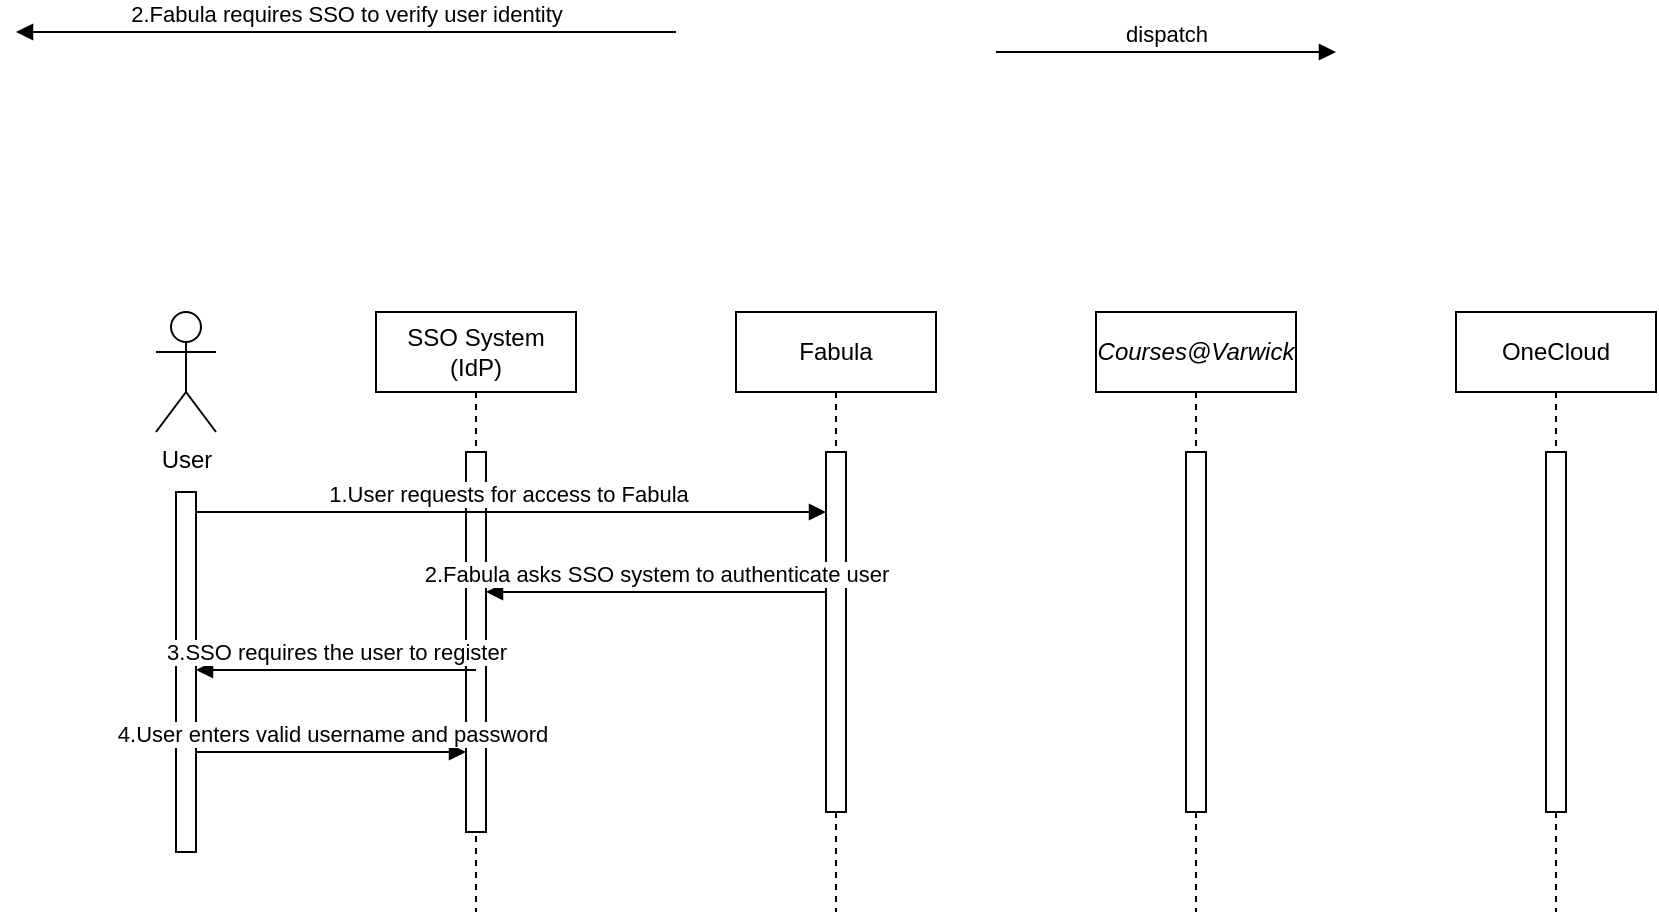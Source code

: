 <mxfile version="20.8.20" type="github">
  <diagram name="Page-1" id="2YBvvXClWsGukQMizWep">
    <mxGraphModel dx="2819" dy="1999" grid="1" gridSize="10" guides="1" tooltips="1" connect="1" arrows="1" fold="1" page="1" pageScale="1" pageWidth="850" pageHeight="1100" math="0" shadow="0">
      <root>
        <mxCell id="0" />
        <mxCell id="1" parent="0" />
        <mxCell id="aM9ryv3xv72pqoxQDRHE-1" value="SSO System (IdP)" style="shape=umlLifeline;perimeter=lifelinePerimeter;whiteSpace=wrap;html=1;container=0;dropTarget=0;collapsible=0;recursiveResize=0;outlineConnect=0;portConstraint=eastwest;newEdgeStyle={&quot;edgeStyle&quot;:&quot;elbowEdgeStyle&quot;,&quot;elbow&quot;:&quot;vertical&quot;,&quot;curved&quot;:0,&quot;rounded&quot;:0};" parent="1" vertex="1">
          <mxGeometry x="40" y="40" width="100" height="300" as="geometry" />
        </mxCell>
        <mxCell id="aM9ryv3xv72pqoxQDRHE-2" value="" style="html=1;points=[];perimeter=orthogonalPerimeter;outlineConnect=0;targetShapes=umlLifeline;portConstraint=eastwest;newEdgeStyle={&quot;edgeStyle&quot;:&quot;elbowEdgeStyle&quot;,&quot;elbow&quot;:&quot;vertical&quot;,&quot;curved&quot;:0,&quot;rounded&quot;:0};" parent="aM9ryv3xv72pqoxQDRHE-1" vertex="1">
          <mxGeometry x="45" y="70" width="10" height="190" as="geometry" />
        </mxCell>
        <mxCell id="aM9ryv3xv72pqoxQDRHE-5" value="Fabula" style="shape=umlLifeline;perimeter=lifelinePerimeter;whiteSpace=wrap;html=1;container=0;dropTarget=0;collapsible=0;recursiveResize=0;outlineConnect=0;portConstraint=eastwest;newEdgeStyle={&quot;edgeStyle&quot;:&quot;elbowEdgeStyle&quot;,&quot;elbow&quot;:&quot;vertical&quot;,&quot;curved&quot;:0,&quot;rounded&quot;:0};" parent="1" vertex="1">
          <mxGeometry x="220" y="40" width="100" height="300" as="geometry" />
        </mxCell>
        <mxCell id="aM9ryv3xv72pqoxQDRHE-6" value="" style="html=1;points=[];perimeter=orthogonalPerimeter;outlineConnect=0;targetShapes=umlLifeline;portConstraint=eastwest;newEdgeStyle={&quot;edgeStyle&quot;:&quot;elbowEdgeStyle&quot;,&quot;elbow&quot;:&quot;vertical&quot;,&quot;curved&quot;:0,&quot;rounded&quot;:0};" parent="aM9ryv3xv72pqoxQDRHE-5" vertex="1">
          <mxGeometry x="45" y="70" width="10" height="180" as="geometry" />
        </mxCell>
        <mxCell id="aM9ryv3xv72pqoxQDRHE-9" value="2.Fabula asks SSO system to authenticate user" style="html=1;verticalAlign=bottom;endArrow=block;edgeStyle=elbowEdgeStyle;elbow=vertical;curved=0;rounded=0;" parent="1" source="aM9ryv3xv72pqoxQDRHE-6" target="aM9ryv3xv72pqoxQDRHE-2" edge="1">
          <mxGeometry x="0.006" relative="1" as="geometry">
            <mxPoint x="175" y="160" as="sourcePoint" />
            <Array as="points">
              <mxPoint x="160" y="180" />
              <mxPoint x="190" y="160" />
            </Array>
            <mxPoint x="100" y="180" as="targetPoint" />
            <mxPoint as="offset" />
          </mxGeometry>
        </mxCell>
        <mxCell id="Sjwk3GnCQPSGXAsQl0JS-2" value="User" style="shape=umlActor;verticalLabelPosition=bottom;verticalAlign=top;html=1;" vertex="1" parent="1">
          <mxGeometry x="-70" y="40" width="30" height="60" as="geometry" />
        </mxCell>
        <mxCell id="Sjwk3GnCQPSGXAsQl0JS-4" value="dispatch" style="html=1;verticalAlign=bottom;endArrow=block;edgeStyle=elbowEdgeStyle;elbow=vertical;curved=0;rounded=0;" edge="1" parent="1">
          <mxGeometry relative="1" as="geometry">
            <mxPoint x="350" y="-90" as="sourcePoint" />
            <Array as="points">
              <mxPoint x="435" y="-90" />
            </Array>
            <mxPoint x="520" y="-90" as="targetPoint" />
          </mxGeometry>
        </mxCell>
        <mxCell id="Sjwk3GnCQPSGXAsQl0JS-9" value="OneCloud" style="shape=umlLifeline;perimeter=lifelinePerimeter;whiteSpace=wrap;html=1;container=0;dropTarget=0;collapsible=0;recursiveResize=0;outlineConnect=0;portConstraint=eastwest;newEdgeStyle={&quot;edgeStyle&quot;:&quot;elbowEdgeStyle&quot;,&quot;elbow&quot;:&quot;vertical&quot;,&quot;curved&quot;:0,&quot;rounded&quot;:0};" vertex="1" parent="1">
          <mxGeometry x="580" y="40" width="100" height="300" as="geometry" />
        </mxCell>
        <mxCell id="Sjwk3GnCQPSGXAsQl0JS-10" value="" style="html=1;points=[];perimeter=orthogonalPerimeter;outlineConnect=0;targetShapes=umlLifeline;portConstraint=eastwest;newEdgeStyle={&quot;edgeStyle&quot;:&quot;elbowEdgeStyle&quot;,&quot;elbow&quot;:&quot;vertical&quot;,&quot;curved&quot;:0,&quot;rounded&quot;:0};" vertex="1" parent="Sjwk3GnCQPSGXAsQl0JS-9">
          <mxGeometry x="45" y="70" width="10" height="180" as="geometry" />
        </mxCell>
        <mxCell id="Sjwk3GnCQPSGXAsQl0JS-11" value="&lt;i&gt;Courses@Varwick&lt;/i&gt;" style="shape=umlLifeline;perimeter=lifelinePerimeter;whiteSpace=wrap;html=1;container=0;dropTarget=0;collapsible=0;recursiveResize=0;outlineConnect=0;portConstraint=eastwest;newEdgeStyle={&quot;edgeStyle&quot;:&quot;elbowEdgeStyle&quot;,&quot;elbow&quot;:&quot;vertical&quot;,&quot;curved&quot;:0,&quot;rounded&quot;:0};" vertex="1" parent="1">
          <mxGeometry x="400" y="40" width="100" height="300" as="geometry" />
        </mxCell>
        <mxCell id="Sjwk3GnCQPSGXAsQl0JS-12" value="" style="html=1;points=[];perimeter=orthogonalPerimeter;outlineConnect=0;targetShapes=umlLifeline;portConstraint=eastwest;newEdgeStyle={&quot;edgeStyle&quot;:&quot;elbowEdgeStyle&quot;,&quot;elbow&quot;:&quot;vertical&quot;,&quot;curved&quot;:0,&quot;rounded&quot;:0};" vertex="1" parent="Sjwk3GnCQPSGXAsQl0JS-11">
          <mxGeometry x="45" y="70" width="10" height="180" as="geometry" />
        </mxCell>
        <mxCell id="Sjwk3GnCQPSGXAsQl0JS-19" value="2.Fabula requires SSO to verify user identity" style="html=1;verticalAlign=bottom;endArrow=block;edgeStyle=elbowEdgeStyle;elbow=vertical;curved=0;rounded=0;" edge="1" parent="1">
          <mxGeometry relative="1" as="geometry">
            <mxPoint x="190" y="-100" as="sourcePoint" />
            <Array as="points">
              <mxPoint x="120" y="-100" />
              <mxPoint x="-30" y="160" />
            </Array>
            <mxPoint x="-140" y="-100" as="targetPoint" />
          </mxGeometry>
        </mxCell>
        <mxCell id="Sjwk3GnCQPSGXAsQl0JS-8" value="1.User requests for access to Fabula" style="html=1;verticalAlign=bottom;endArrow=block;edgeStyle=elbowEdgeStyle;elbow=vertical;curved=0;rounded=0;" edge="1" parent="1" target="aM9ryv3xv72pqoxQDRHE-6">
          <mxGeometry x="0.002" relative="1" as="geometry">
            <mxPoint x="-55" y="140" as="sourcePoint" />
            <Array as="points">
              <mxPoint x="40" y="140" />
              <mxPoint x="75" y="119.58" />
            </Array>
            <mxPoint x="260" y="140" as="targetPoint" />
            <mxPoint as="offset" />
          </mxGeometry>
        </mxCell>
        <mxCell id="Sjwk3GnCQPSGXAsQl0JS-24" value="" style="html=1;points=[];perimeter=orthogonalPerimeter;outlineConnect=0;targetShapes=umlLifeline;portConstraint=eastwest;newEdgeStyle={&quot;edgeStyle&quot;:&quot;elbowEdgeStyle&quot;,&quot;elbow&quot;:&quot;vertical&quot;,&quot;curved&quot;:0,&quot;rounded&quot;:0};" vertex="1" parent="1">
          <mxGeometry x="-60" y="130" width="10" height="180" as="geometry" />
        </mxCell>
        <mxCell id="Sjwk3GnCQPSGXAsQl0JS-21" value="3.SSO requires the user to register" style="html=1;verticalAlign=bottom;endArrow=block;edgeStyle=elbowEdgeStyle;elbow=vertical;curved=0;rounded=0;" edge="1" parent="1">
          <mxGeometry x="0.008" relative="1" as="geometry">
            <mxPoint x="90" y="219" as="sourcePoint" />
            <Array as="points">
              <mxPoint x="80" y="219" />
            </Array>
            <mxPoint x="-50.0" y="219.0" as="targetPoint" />
            <mxPoint as="offset" />
          </mxGeometry>
        </mxCell>
        <mxCell id="Sjwk3GnCQPSGXAsQl0JS-25" value="4.User enters valid username and password" style="html=1;verticalAlign=bottom;endArrow=block;edgeStyle=elbowEdgeStyle;elbow=vertical;curved=0;rounded=0;" edge="1" parent="1" target="aM9ryv3xv72pqoxQDRHE-2">
          <mxGeometry x="0.002" relative="1" as="geometry">
            <mxPoint x="-50" y="260" as="sourcePoint" />
            <Array as="points">
              <mxPoint x="45" y="260" />
              <mxPoint x="80" y="239.58" />
            </Array>
            <mxPoint x="80" y="260" as="targetPoint" />
            <mxPoint as="offset" />
          </mxGeometry>
        </mxCell>
      </root>
    </mxGraphModel>
  </diagram>
</mxfile>
